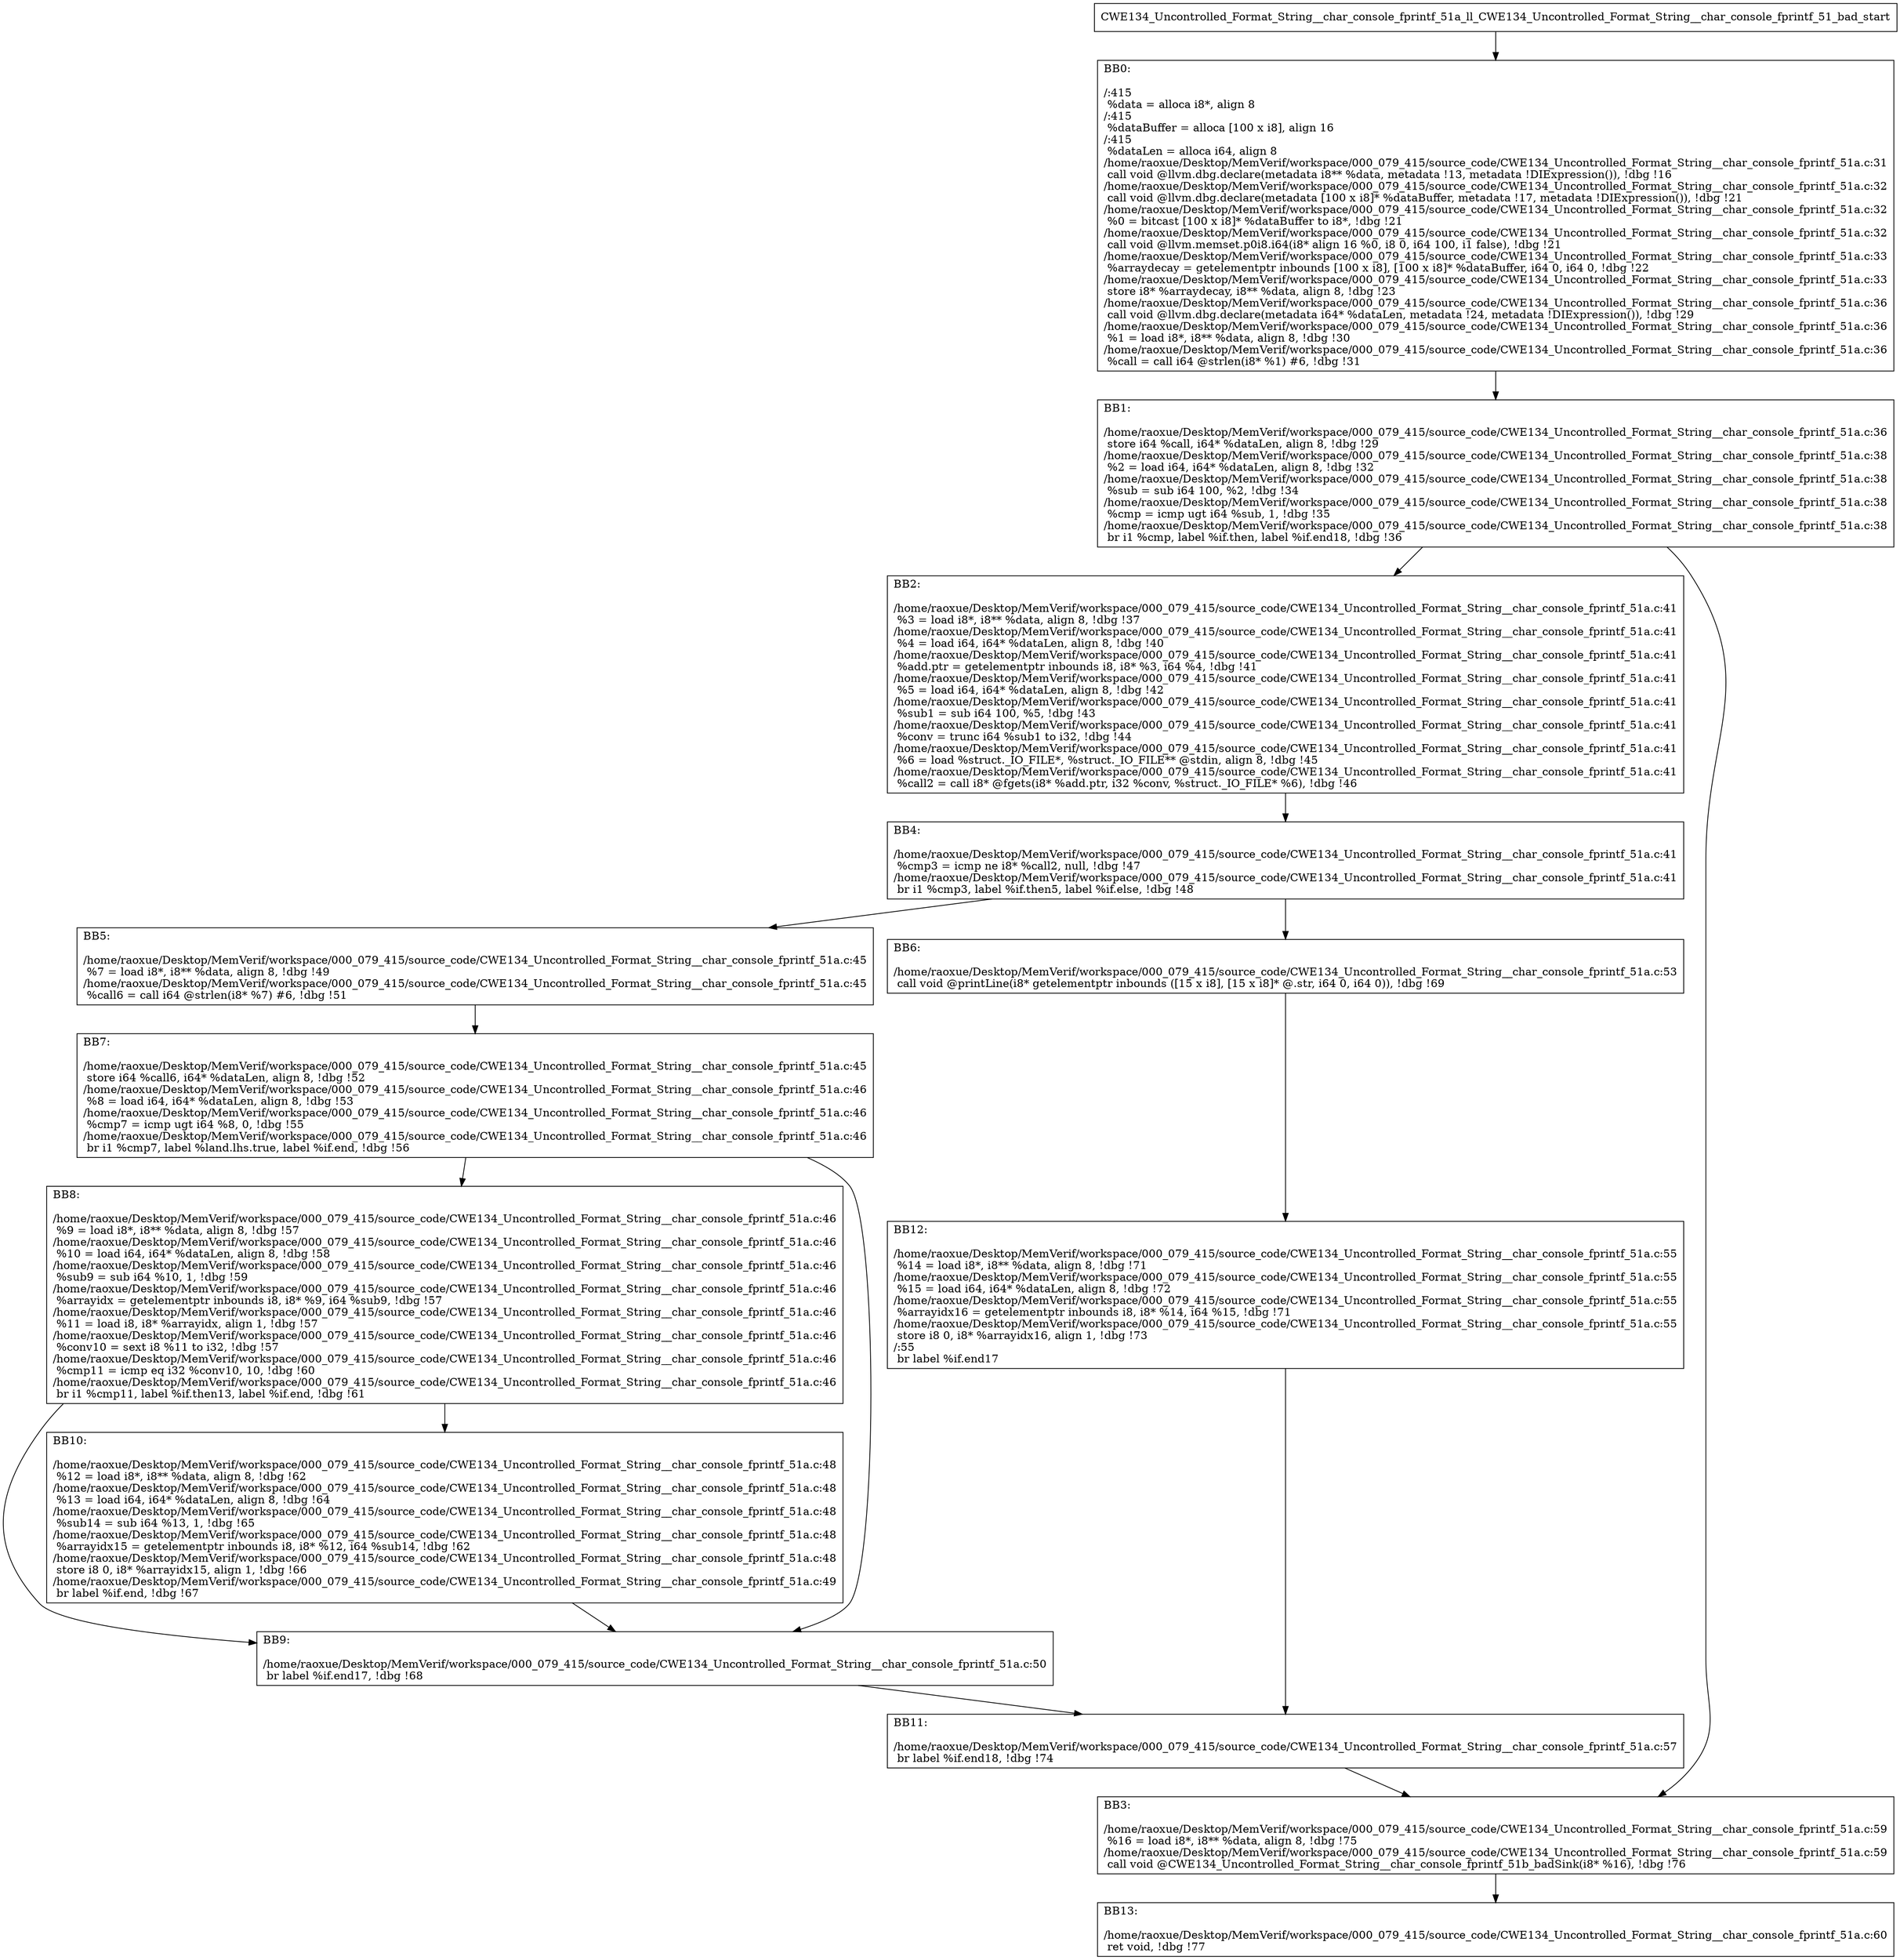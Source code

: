 digraph "CFG for'CWE134_Uncontrolled_Format_String__char_console_fprintf_51a_ll_CWE134_Uncontrolled_Format_String__char_console_fprintf_51_bad' function" {
	BBCWE134_Uncontrolled_Format_String__char_console_fprintf_51a_ll_CWE134_Uncontrolled_Format_String__char_console_fprintf_51_bad_start[shape=record,label="{CWE134_Uncontrolled_Format_String__char_console_fprintf_51a_ll_CWE134_Uncontrolled_Format_String__char_console_fprintf_51_bad_start}"];
	BBCWE134_Uncontrolled_Format_String__char_console_fprintf_51a_ll_CWE134_Uncontrolled_Format_String__char_console_fprintf_51_bad_start-> CWE134_Uncontrolled_Format_String__char_console_fprintf_51a_ll_CWE134_Uncontrolled_Format_String__char_console_fprintf_51_badBB0;
	CWE134_Uncontrolled_Format_String__char_console_fprintf_51a_ll_CWE134_Uncontrolled_Format_String__char_console_fprintf_51_badBB0 [shape=record, label="{BB0:\l\l/:415\l
  %data = alloca i8*, align 8\l
/:415\l
  %dataBuffer = alloca [100 x i8], align 16\l
/:415\l
  %dataLen = alloca i64, align 8\l
/home/raoxue/Desktop/MemVerif/workspace/000_079_415/source_code/CWE134_Uncontrolled_Format_String__char_console_fprintf_51a.c:31\l
  call void @llvm.dbg.declare(metadata i8** %data, metadata !13, metadata !DIExpression()), !dbg !16\l
/home/raoxue/Desktop/MemVerif/workspace/000_079_415/source_code/CWE134_Uncontrolled_Format_String__char_console_fprintf_51a.c:32\l
  call void @llvm.dbg.declare(metadata [100 x i8]* %dataBuffer, metadata !17, metadata !DIExpression()), !dbg !21\l
/home/raoxue/Desktop/MemVerif/workspace/000_079_415/source_code/CWE134_Uncontrolled_Format_String__char_console_fprintf_51a.c:32\l
  %0 = bitcast [100 x i8]* %dataBuffer to i8*, !dbg !21\l
/home/raoxue/Desktop/MemVerif/workspace/000_079_415/source_code/CWE134_Uncontrolled_Format_String__char_console_fprintf_51a.c:32\l
  call void @llvm.memset.p0i8.i64(i8* align 16 %0, i8 0, i64 100, i1 false), !dbg !21\l
/home/raoxue/Desktop/MemVerif/workspace/000_079_415/source_code/CWE134_Uncontrolled_Format_String__char_console_fprintf_51a.c:33\l
  %arraydecay = getelementptr inbounds [100 x i8], [100 x i8]* %dataBuffer, i64 0, i64 0, !dbg !22\l
/home/raoxue/Desktop/MemVerif/workspace/000_079_415/source_code/CWE134_Uncontrolled_Format_String__char_console_fprintf_51a.c:33\l
  store i8* %arraydecay, i8** %data, align 8, !dbg !23\l
/home/raoxue/Desktop/MemVerif/workspace/000_079_415/source_code/CWE134_Uncontrolled_Format_String__char_console_fprintf_51a.c:36\l
  call void @llvm.dbg.declare(metadata i64* %dataLen, metadata !24, metadata !DIExpression()), !dbg !29\l
/home/raoxue/Desktop/MemVerif/workspace/000_079_415/source_code/CWE134_Uncontrolled_Format_String__char_console_fprintf_51a.c:36\l
  %1 = load i8*, i8** %data, align 8, !dbg !30\l
/home/raoxue/Desktop/MemVerif/workspace/000_079_415/source_code/CWE134_Uncontrolled_Format_String__char_console_fprintf_51a.c:36\l
  %call = call i64 @strlen(i8* %1) #6, !dbg !31\l
}"];
	CWE134_Uncontrolled_Format_String__char_console_fprintf_51a_ll_CWE134_Uncontrolled_Format_String__char_console_fprintf_51_badBB0-> CWE134_Uncontrolled_Format_String__char_console_fprintf_51a_ll_CWE134_Uncontrolled_Format_String__char_console_fprintf_51_badBB1;
	CWE134_Uncontrolled_Format_String__char_console_fprintf_51a_ll_CWE134_Uncontrolled_Format_String__char_console_fprintf_51_badBB1 [shape=record, label="{BB1:\l\l/home/raoxue/Desktop/MemVerif/workspace/000_079_415/source_code/CWE134_Uncontrolled_Format_String__char_console_fprintf_51a.c:36\l
  store i64 %call, i64* %dataLen, align 8, !dbg !29\l
/home/raoxue/Desktop/MemVerif/workspace/000_079_415/source_code/CWE134_Uncontrolled_Format_String__char_console_fprintf_51a.c:38\l
  %2 = load i64, i64* %dataLen, align 8, !dbg !32\l
/home/raoxue/Desktop/MemVerif/workspace/000_079_415/source_code/CWE134_Uncontrolled_Format_String__char_console_fprintf_51a.c:38\l
  %sub = sub i64 100, %2, !dbg !34\l
/home/raoxue/Desktop/MemVerif/workspace/000_079_415/source_code/CWE134_Uncontrolled_Format_String__char_console_fprintf_51a.c:38\l
  %cmp = icmp ugt i64 %sub, 1, !dbg !35\l
/home/raoxue/Desktop/MemVerif/workspace/000_079_415/source_code/CWE134_Uncontrolled_Format_String__char_console_fprintf_51a.c:38\l
  br i1 %cmp, label %if.then, label %if.end18, !dbg !36\l
}"];
	CWE134_Uncontrolled_Format_String__char_console_fprintf_51a_ll_CWE134_Uncontrolled_Format_String__char_console_fprintf_51_badBB1-> CWE134_Uncontrolled_Format_String__char_console_fprintf_51a_ll_CWE134_Uncontrolled_Format_String__char_console_fprintf_51_badBB2;
	CWE134_Uncontrolled_Format_String__char_console_fprintf_51a_ll_CWE134_Uncontrolled_Format_String__char_console_fprintf_51_badBB1-> CWE134_Uncontrolled_Format_String__char_console_fprintf_51a_ll_CWE134_Uncontrolled_Format_String__char_console_fprintf_51_badBB3;
	CWE134_Uncontrolled_Format_String__char_console_fprintf_51a_ll_CWE134_Uncontrolled_Format_String__char_console_fprintf_51_badBB2 [shape=record, label="{BB2:\l\l/home/raoxue/Desktop/MemVerif/workspace/000_079_415/source_code/CWE134_Uncontrolled_Format_String__char_console_fprintf_51a.c:41\l
  %3 = load i8*, i8** %data, align 8, !dbg !37\l
/home/raoxue/Desktop/MemVerif/workspace/000_079_415/source_code/CWE134_Uncontrolled_Format_String__char_console_fprintf_51a.c:41\l
  %4 = load i64, i64* %dataLen, align 8, !dbg !40\l
/home/raoxue/Desktop/MemVerif/workspace/000_079_415/source_code/CWE134_Uncontrolled_Format_String__char_console_fprintf_51a.c:41\l
  %add.ptr = getelementptr inbounds i8, i8* %3, i64 %4, !dbg !41\l
/home/raoxue/Desktop/MemVerif/workspace/000_079_415/source_code/CWE134_Uncontrolled_Format_String__char_console_fprintf_51a.c:41\l
  %5 = load i64, i64* %dataLen, align 8, !dbg !42\l
/home/raoxue/Desktop/MemVerif/workspace/000_079_415/source_code/CWE134_Uncontrolled_Format_String__char_console_fprintf_51a.c:41\l
  %sub1 = sub i64 100, %5, !dbg !43\l
/home/raoxue/Desktop/MemVerif/workspace/000_079_415/source_code/CWE134_Uncontrolled_Format_String__char_console_fprintf_51a.c:41\l
  %conv = trunc i64 %sub1 to i32, !dbg !44\l
/home/raoxue/Desktop/MemVerif/workspace/000_079_415/source_code/CWE134_Uncontrolled_Format_String__char_console_fprintf_51a.c:41\l
  %6 = load %struct._IO_FILE*, %struct._IO_FILE** @stdin, align 8, !dbg !45\l
/home/raoxue/Desktop/MemVerif/workspace/000_079_415/source_code/CWE134_Uncontrolled_Format_String__char_console_fprintf_51a.c:41\l
  %call2 = call i8* @fgets(i8* %add.ptr, i32 %conv, %struct._IO_FILE* %6), !dbg !46\l
}"];
	CWE134_Uncontrolled_Format_String__char_console_fprintf_51a_ll_CWE134_Uncontrolled_Format_String__char_console_fprintf_51_badBB2-> CWE134_Uncontrolled_Format_String__char_console_fprintf_51a_ll_CWE134_Uncontrolled_Format_String__char_console_fprintf_51_badBB4;
	CWE134_Uncontrolled_Format_String__char_console_fprintf_51a_ll_CWE134_Uncontrolled_Format_String__char_console_fprintf_51_badBB4 [shape=record, label="{BB4:\l\l/home/raoxue/Desktop/MemVerif/workspace/000_079_415/source_code/CWE134_Uncontrolled_Format_String__char_console_fprintf_51a.c:41\l
  %cmp3 = icmp ne i8* %call2, null, !dbg !47\l
/home/raoxue/Desktop/MemVerif/workspace/000_079_415/source_code/CWE134_Uncontrolled_Format_String__char_console_fprintf_51a.c:41\l
  br i1 %cmp3, label %if.then5, label %if.else, !dbg !48\l
}"];
	CWE134_Uncontrolled_Format_String__char_console_fprintf_51a_ll_CWE134_Uncontrolled_Format_String__char_console_fprintf_51_badBB4-> CWE134_Uncontrolled_Format_String__char_console_fprintf_51a_ll_CWE134_Uncontrolled_Format_String__char_console_fprintf_51_badBB5;
	CWE134_Uncontrolled_Format_String__char_console_fprintf_51a_ll_CWE134_Uncontrolled_Format_String__char_console_fprintf_51_badBB4-> CWE134_Uncontrolled_Format_String__char_console_fprintf_51a_ll_CWE134_Uncontrolled_Format_String__char_console_fprintf_51_badBB6;
	CWE134_Uncontrolled_Format_String__char_console_fprintf_51a_ll_CWE134_Uncontrolled_Format_String__char_console_fprintf_51_badBB5 [shape=record, label="{BB5:\l\l/home/raoxue/Desktop/MemVerif/workspace/000_079_415/source_code/CWE134_Uncontrolled_Format_String__char_console_fprintf_51a.c:45\l
  %7 = load i8*, i8** %data, align 8, !dbg !49\l
/home/raoxue/Desktop/MemVerif/workspace/000_079_415/source_code/CWE134_Uncontrolled_Format_String__char_console_fprintf_51a.c:45\l
  %call6 = call i64 @strlen(i8* %7) #6, !dbg !51\l
}"];
	CWE134_Uncontrolled_Format_String__char_console_fprintf_51a_ll_CWE134_Uncontrolled_Format_String__char_console_fprintf_51_badBB5-> CWE134_Uncontrolled_Format_String__char_console_fprintf_51a_ll_CWE134_Uncontrolled_Format_String__char_console_fprintf_51_badBB7;
	CWE134_Uncontrolled_Format_String__char_console_fprintf_51a_ll_CWE134_Uncontrolled_Format_String__char_console_fprintf_51_badBB7 [shape=record, label="{BB7:\l\l/home/raoxue/Desktop/MemVerif/workspace/000_079_415/source_code/CWE134_Uncontrolled_Format_String__char_console_fprintf_51a.c:45\l
  store i64 %call6, i64* %dataLen, align 8, !dbg !52\l
/home/raoxue/Desktop/MemVerif/workspace/000_079_415/source_code/CWE134_Uncontrolled_Format_String__char_console_fprintf_51a.c:46\l
  %8 = load i64, i64* %dataLen, align 8, !dbg !53\l
/home/raoxue/Desktop/MemVerif/workspace/000_079_415/source_code/CWE134_Uncontrolled_Format_String__char_console_fprintf_51a.c:46\l
  %cmp7 = icmp ugt i64 %8, 0, !dbg !55\l
/home/raoxue/Desktop/MemVerif/workspace/000_079_415/source_code/CWE134_Uncontrolled_Format_String__char_console_fprintf_51a.c:46\l
  br i1 %cmp7, label %land.lhs.true, label %if.end, !dbg !56\l
}"];
	CWE134_Uncontrolled_Format_String__char_console_fprintf_51a_ll_CWE134_Uncontrolled_Format_String__char_console_fprintf_51_badBB7-> CWE134_Uncontrolled_Format_String__char_console_fprintf_51a_ll_CWE134_Uncontrolled_Format_String__char_console_fprintf_51_badBB8;
	CWE134_Uncontrolled_Format_String__char_console_fprintf_51a_ll_CWE134_Uncontrolled_Format_String__char_console_fprintf_51_badBB7-> CWE134_Uncontrolled_Format_String__char_console_fprintf_51a_ll_CWE134_Uncontrolled_Format_String__char_console_fprintf_51_badBB9;
	CWE134_Uncontrolled_Format_String__char_console_fprintf_51a_ll_CWE134_Uncontrolled_Format_String__char_console_fprintf_51_badBB8 [shape=record, label="{BB8:\l\l/home/raoxue/Desktop/MemVerif/workspace/000_079_415/source_code/CWE134_Uncontrolled_Format_String__char_console_fprintf_51a.c:46\l
  %9 = load i8*, i8** %data, align 8, !dbg !57\l
/home/raoxue/Desktop/MemVerif/workspace/000_079_415/source_code/CWE134_Uncontrolled_Format_String__char_console_fprintf_51a.c:46\l
  %10 = load i64, i64* %dataLen, align 8, !dbg !58\l
/home/raoxue/Desktop/MemVerif/workspace/000_079_415/source_code/CWE134_Uncontrolled_Format_String__char_console_fprintf_51a.c:46\l
  %sub9 = sub i64 %10, 1, !dbg !59\l
/home/raoxue/Desktop/MemVerif/workspace/000_079_415/source_code/CWE134_Uncontrolled_Format_String__char_console_fprintf_51a.c:46\l
  %arrayidx = getelementptr inbounds i8, i8* %9, i64 %sub9, !dbg !57\l
/home/raoxue/Desktop/MemVerif/workspace/000_079_415/source_code/CWE134_Uncontrolled_Format_String__char_console_fprintf_51a.c:46\l
  %11 = load i8, i8* %arrayidx, align 1, !dbg !57\l
/home/raoxue/Desktop/MemVerif/workspace/000_079_415/source_code/CWE134_Uncontrolled_Format_String__char_console_fprintf_51a.c:46\l
  %conv10 = sext i8 %11 to i32, !dbg !57\l
/home/raoxue/Desktop/MemVerif/workspace/000_079_415/source_code/CWE134_Uncontrolled_Format_String__char_console_fprintf_51a.c:46\l
  %cmp11 = icmp eq i32 %conv10, 10, !dbg !60\l
/home/raoxue/Desktop/MemVerif/workspace/000_079_415/source_code/CWE134_Uncontrolled_Format_String__char_console_fprintf_51a.c:46\l
  br i1 %cmp11, label %if.then13, label %if.end, !dbg !61\l
}"];
	CWE134_Uncontrolled_Format_String__char_console_fprintf_51a_ll_CWE134_Uncontrolled_Format_String__char_console_fprintf_51_badBB8-> CWE134_Uncontrolled_Format_String__char_console_fprintf_51a_ll_CWE134_Uncontrolled_Format_String__char_console_fprintf_51_badBB10;
	CWE134_Uncontrolled_Format_String__char_console_fprintf_51a_ll_CWE134_Uncontrolled_Format_String__char_console_fprintf_51_badBB8-> CWE134_Uncontrolled_Format_String__char_console_fprintf_51a_ll_CWE134_Uncontrolled_Format_String__char_console_fprintf_51_badBB9;
	CWE134_Uncontrolled_Format_String__char_console_fprintf_51a_ll_CWE134_Uncontrolled_Format_String__char_console_fprintf_51_badBB10 [shape=record, label="{BB10:\l\l/home/raoxue/Desktop/MemVerif/workspace/000_079_415/source_code/CWE134_Uncontrolled_Format_String__char_console_fprintf_51a.c:48\l
  %12 = load i8*, i8** %data, align 8, !dbg !62\l
/home/raoxue/Desktop/MemVerif/workspace/000_079_415/source_code/CWE134_Uncontrolled_Format_String__char_console_fprintf_51a.c:48\l
  %13 = load i64, i64* %dataLen, align 8, !dbg !64\l
/home/raoxue/Desktop/MemVerif/workspace/000_079_415/source_code/CWE134_Uncontrolled_Format_String__char_console_fprintf_51a.c:48\l
  %sub14 = sub i64 %13, 1, !dbg !65\l
/home/raoxue/Desktop/MemVerif/workspace/000_079_415/source_code/CWE134_Uncontrolled_Format_String__char_console_fprintf_51a.c:48\l
  %arrayidx15 = getelementptr inbounds i8, i8* %12, i64 %sub14, !dbg !62\l
/home/raoxue/Desktop/MemVerif/workspace/000_079_415/source_code/CWE134_Uncontrolled_Format_String__char_console_fprintf_51a.c:48\l
  store i8 0, i8* %arrayidx15, align 1, !dbg !66\l
/home/raoxue/Desktop/MemVerif/workspace/000_079_415/source_code/CWE134_Uncontrolled_Format_String__char_console_fprintf_51a.c:49\l
  br label %if.end, !dbg !67\l
}"];
	CWE134_Uncontrolled_Format_String__char_console_fprintf_51a_ll_CWE134_Uncontrolled_Format_String__char_console_fprintf_51_badBB10-> CWE134_Uncontrolled_Format_String__char_console_fprintf_51a_ll_CWE134_Uncontrolled_Format_String__char_console_fprintf_51_badBB9;
	CWE134_Uncontrolled_Format_String__char_console_fprintf_51a_ll_CWE134_Uncontrolled_Format_String__char_console_fprintf_51_badBB9 [shape=record, label="{BB9:\l\l/home/raoxue/Desktop/MemVerif/workspace/000_079_415/source_code/CWE134_Uncontrolled_Format_String__char_console_fprintf_51a.c:50\l
  br label %if.end17, !dbg !68\l
}"];
	CWE134_Uncontrolled_Format_String__char_console_fprintf_51a_ll_CWE134_Uncontrolled_Format_String__char_console_fprintf_51_badBB9-> CWE134_Uncontrolled_Format_String__char_console_fprintf_51a_ll_CWE134_Uncontrolled_Format_String__char_console_fprintf_51_badBB11;
	CWE134_Uncontrolled_Format_String__char_console_fprintf_51a_ll_CWE134_Uncontrolled_Format_String__char_console_fprintf_51_badBB6 [shape=record, label="{BB6:\l\l/home/raoxue/Desktop/MemVerif/workspace/000_079_415/source_code/CWE134_Uncontrolled_Format_String__char_console_fprintf_51a.c:53\l
  call void @printLine(i8* getelementptr inbounds ([15 x i8], [15 x i8]* @.str, i64 0, i64 0)), !dbg !69\l
}"];
	CWE134_Uncontrolled_Format_String__char_console_fprintf_51a_ll_CWE134_Uncontrolled_Format_String__char_console_fprintf_51_badBB6-> CWE134_Uncontrolled_Format_String__char_console_fprintf_51a_ll_CWE134_Uncontrolled_Format_String__char_console_fprintf_51_badBB12;
	CWE134_Uncontrolled_Format_String__char_console_fprintf_51a_ll_CWE134_Uncontrolled_Format_String__char_console_fprintf_51_badBB12 [shape=record, label="{BB12:\l\l/home/raoxue/Desktop/MemVerif/workspace/000_079_415/source_code/CWE134_Uncontrolled_Format_String__char_console_fprintf_51a.c:55\l
  %14 = load i8*, i8** %data, align 8, !dbg !71\l
/home/raoxue/Desktop/MemVerif/workspace/000_079_415/source_code/CWE134_Uncontrolled_Format_String__char_console_fprintf_51a.c:55\l
  %15 = load i64, i64* %dataLen, align 8, !dbg !72\l
/home/raoxue/Desktop/MemVerif/workspace/000_079_415/source_code/CWE134_Uncontrolled_Format_String__char_console_fprintf_51a.c:55\l
  %arrayidx16 = getelementptr inbounds i8, i8* %14, i64 %15, !dbg !71\l
/home/raoxue/Desktop/MemVerif/workspace/000_079_415/source_code/CWE134_Uncontrolled_Format_String__char_console_fprintf_51a.c:55\l
  store i8 0, i8* %arrayidx16, align 1, !dbg !73\l
/:55\l
  br label %if.end17\l
}"];
	CWE134_Uncontrolled_Format_String__char_console_fprintf_51a_ll_CWE134_Uncontrolled_Format_String__char_console_fprintf_51_badBB12-> CWE134_Uncontrolled_Format_String__char_console_fprintf_51a_ll_CWE134_Uncontrolled_Format_String__char_console_fprintf_51_badBB11;
	CWE134_Uncontrolled_Format_String__char_console_fprintf_51a_ll_CWE134_Uncontrolled_Format_String__char_console_fprintf_51_badBB11 [shape=record, label="{BB11:\l\l/home/raoxue/Desktop/MemVerif/workspace/000_079_415/source_code/CWE134_Uncontrolled_Format_String__char_console_fprintf_51a.c:57\l
  br label %if.end18, !dbg !74\l
}"];
	CWE134_Uncontrolled_Format_String__char_console_fprintf_51a_ll_CWE134_Uncontrolled_Format_String__char_console_fprintf_51_badBB11-> CWE134_Uncontrolled_Format_String__char_console_fprintf_51a_ll_CWE134_Uncontrolled_Format_String__char_console_fprintf_51_badBB3;
	CWE134_Uncontrolled_Format_String__char_console_fprintf_51a_ll_CWE134_Uncontrolled_Format_String__char_console_fprintf_51_badBB3 [shape=record, label="{BB3:\l\l/home/raoxue/Desktop/MemVerif/workspace/000_079_415/source_code/CWE134_Uncontrolled_Format_String__char_console_fprintf_51a.c:59\l
  %16 = load i8*, i8** %data, align 8, !dbg !75\l
/home/raoxue/Desktop/MemVerif/workspace/000_079_415/source_code/CWE134_Uncontrolled_Format_String__char_console_fprintf_51a.c:59\l
  call void @CWE134_Uncontrolled_Format_String__char_console_fprintf_51b_badSink(i8* %16), !dbg !76\l
}"];
	CWE134_Uncontrolled_Format_String__char_console_fprintf_51a_ll_CWE134_Uncontrolled_Format_String__char_console_fprintf_51_badBB3-> CWE134_Uncontrolled_Format_String__char_console_fprintf_51a_ll_CWE134_Uncontrolled_Format_String__char_console_fprintf_51_badBB13;
	CWE134_Uncontrolled_Format_String__char_console_fprintf_51a_ll_CWE134_Uncontrolled_Format_String__char_console_fprintf_51_badBB13 [shape=record, label="{BB13:\l\l/home/raoxue/Desktop/MemVerif/workspace/000_079_415/source_code/CWE134_Uncontrolled_Format_String__char_console_fprintf_51a.c:60\l
  ret void, !dbg !77\l
}"];
}
